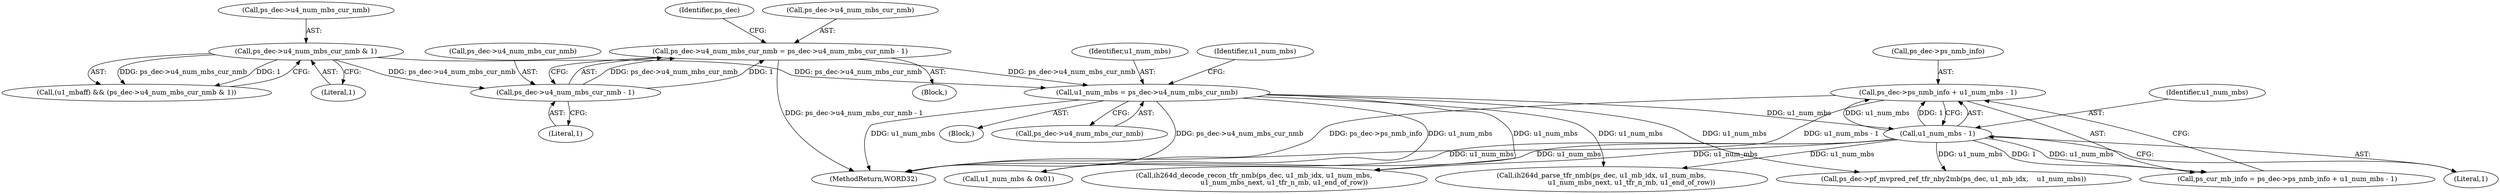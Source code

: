 digraph "0_Android_494561291a503840f385fbcd11d9bc5f4dc502b8_0@pointer" {
"1000598" [label="(Call,ps_dec->ps_nmb_info + u1_num_mbs - 1)"];
"1000602" [label="(Call,u1_num_mbs - 1)"];
"1000588" [label="(Call,u1_num_mbs = ps_dec->u4_num_mbs_cur_nmb)"];
"1000569" [label="(Call,ps_dec->u4_num_mbs_cur_nmb & 1)"];
"1000575" [label="(Call,ps_dec->u4_num_mbs_cur_nmb = ps_dec->u4_num_mbs_cur_nmb - 1)"];
"1000579" [label="(Call,ps_dec->u4_num_mbs_cur_nmb - 1)"];
"1000599" [label="(Call,ps_dec->ps_nmb_info)"];
"1000583" [label="(Literal,1)"];
"1000569" [label="(Call,ps_dec->u4_num_mbs_cur_nmb & 1)"];
"1000575" [label="(Call,ps_dec->u4_num_mbs_cur_nmb = ps_dec->u4_num_mbs_cur_nmb - 1)"];
"1000744" [label="(Call,ih264d_decode_recon_tfr_nmb(ps_dec, u1_mb_idx, u1_num_mbs,\n                            u1_num_mbs_next, u1_tfr_n_mb, u1_end_of_row))"];
"1000598" [label="(Call,ps_dec->ps_nmb_info + u1_num_mbs - 1)"];
"1000576" [label="(Call,ps_dec->u4_num_mbs_cur_nmb)"];
"1000596" [label="(Call,ps_cur_mb_info = ps_dec->ps_nmb_info + u1_num_mbs - 1)"];
"1001450" [label="(MethodReturn,WORD32)"];
"1000730" [label="(Call,ih264d_parse_tfr_nmb(ps_dec, u1_mb_idx, u1_num_mbs,\n                            u1_num_mbs_next, u1_tfr_n_mb, u1_end_of_row))"];
"1000683" [label="(Call,ps_dec->pf_mvpred_ref_tfr_nby2mb(ps_dec, u1_mb_idx,    u1_num_mbs))"];
"1000590" [label="(Call,ps_dec->u4_num_mbs_cur_nmb)"];
"1000586" [label="(Identifier,ps_dec)"];
"1000567" [label="(Call,(u1_mbaff) && (ps_dec->u4_num_mbs_cur_nmb & 1))"];
"1000574" [label="(Block,)"];
"1000579" [label="(Call,ps_dec->u4_num_mbs_cur_nmb - 1)"];
"1000602" [label="(Call,u1_num_mbs - 1)"];
"1000580" [label="(Call,ps_dec->u4_num_mbs_cur_nmb)"];
"1000589" [label="(Identifier,u1_num_mbs)"];
"1000588" [label="(Call,u1_num_mbs = ps_dec->u4_num_mbs_cur_nmb)"];
"1000603" [label="(Identifier,u1_num_mbs)"];
"1000711" [label="(Call,u1_num_mbs & 0x01)"];
"1000573" [label="(Literal,1)"];
"1000594" [label="(Identifier,u1_num_mbs)"];
"1000604" [label="(Literal,1)"];
"1000570" [label="(Call,ps_dec->u4_num_mbs_cur_nmb)"];
"1000565" [label="(Block,)"];
"1000598" -> "1000596"  [label="AST: "];
"1000598" -> "1000602"  [label="CFG: "];
"1000599" -> "1000598"  [label="AST: "];
"1000602" -> "1000598"  [label="AST: "];
"1000596" -> "1000598"  [label="CFG: "];
"1000598" -> "1001450"  [label="DDG: ps_dec->ps_nmb_info"];
"1000598" -> "1001450"  [label="DDG: u1_num_mbs - 1"];
"1000602" -> "1000598"  [label="DDG: u1_num_mbs"];
"1000602" -> "1000598"  [label="DDG: 1"];
"1000602" -> "1000604"  [label="CFG: "];
"1000603" -> "1000602"  [label="AST: "];
"1000604" -> "1000602"  [label="AST: "];
"1000602" -> "1001450"  [label="DDG: u1_num_mbs"];
"1000602" -> "1000596"  [label="DDG: u1_num_mbs"];
"1000602" -> "1000596"  [label="DDG: 1"];
"1000588" -> "1000602"  [label="DDG: u1_num_mbs"];
"1000602" -> "1000683"  [label="DDG: u1_num_mbs"];
"1000602" -> "1000711"  [label="DDG: u1_num_mbs"];
"1000602" -> "1000730"  [label="DDG: u1_num_mbs"];
"1000602" -> "1000744"  [label="DDG: u1_num_mbs"];
"1000588" -> "1000565"  [label="AST: "];
"1000588" -> "1000590"  [label="CFG: "];
"1000589" -> "1000588"  [label="AST: "];
"1000590" -> "1000588"  [label="AST: "];
"1000594" -> "1000588"  [label="CFG: "];
"1000588" -> "1001450"  [label="DDG: u1_num_mbs"];
"1000588" -> "1001450"  [label="DDG: ps_dec->u4_num_mbs_cur_nmb"];
"1000569" -> "1000588"  [label="DDG: ps_dec->u4_num_mbs_cur_nmb"];
"1000575" -> "1000588"  [label="DDG: ps_dec->u4_num_mbs_cur_nmb"];
"1000588" -> "1000683"  [label="DDG: u1_num_mbs"];
"1000588" -> "1000711"  [label="DDG: u1_num_mbs"];
"1000588" -> "1000730"  [label="DDG: u1_num_mbs"];
"1000588" -> "1000744"  [label="DDG: u1_num_mbs"];
"1000569" -> "1000567"  [label="AST: "];
"1000569" -> "1000573"  [label="CFG: "];
"1000570" -> "1000569"  [label="AST: "];
"1000573" -> "1000569"  [label="AST: "];
"1000567" -> "1000569"  [label="CFG: "];
"1000569" -> "1000567"  [label="DDG: ps_dec->u4_num_mbs_cur_nmb"];
"1000569" -> "1000567"  [label="DDG: 1"];
"1000569" -> "1000579"  [label="DDG: ps_dec->u4_num_mbs_cur_nmb"];
"1000575" -> "1000574"  [label="AST: "];
"1000575" -> "1000579"  [label="CFG: "];
"1000576" -> "1000575"  [label="AST: "];
"1000579" -> "1000575"  [label="AST: "];
"1000586" -> "1000575"  [label="CFG: "];
"1000575" -> "1001450"  [label="DDG: ps_dec->u4_num_mbs_cur_nmb - 1"];
"1000579" -> "1000575"  [label="DDG: ps_dec->u4_num_mbs_cur_nmb"];
"1000579" -> "1000575"  [label="DDG: 1"];
"1000579" -> "1000583"  [label="CFG: "];
"1000580" -> "1000579"  [label="AST: "];
"1000583" -> "1000579"  [label="AST: "];
}
